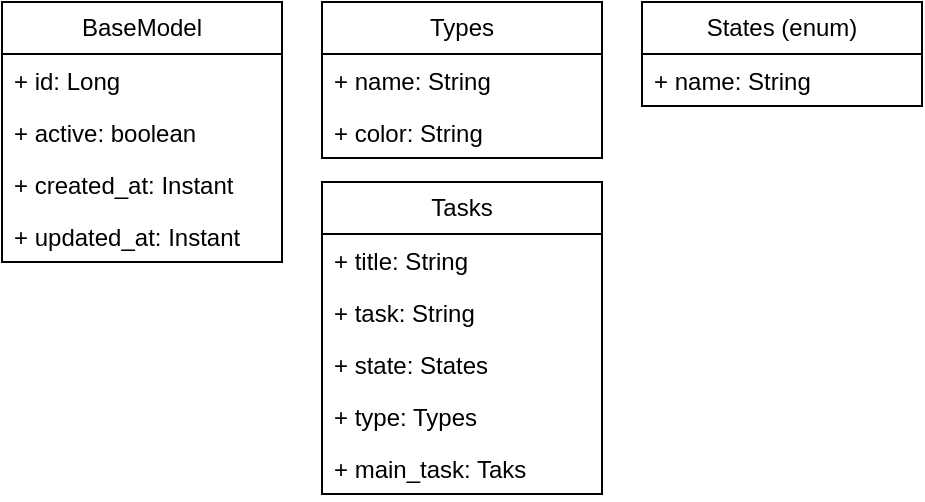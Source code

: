 <mxfile>
    <diagram id="Uzanq68bRqBX0padibnd" name="Modelos">
        <mxGraphModel dx="628" dy="537" grid="1" gridSize="10" guides="1" tooltips="1" connect="1" arrows="1" fold="1" page="1" pageScale="1" pageWidth="827" pageHeight="1169" math="0" shadow="0">
            <root>
                <mxCell id="0"/>
                <mxCell id="1" parent="0"/>
                <mxCell id="OoNhFvmzvK8pjTd6sbSY-1" value="BaseModel" style="swimlane;fontStyle=0;childLayout=stackLayout;horizontal=1;startSize=26;fillColor=none;horizontalStack=0;resizeParent=1;resizeParentMax=0;resizeLast=0;collapsible=1;marginBottom=0;whiteSpace=wrap;html=1;" vertex="1" parent="1">
                    <mxGeometry x="120" y="130" width="140" height="130" as="geometry"/>
                </mxCell>
                <mxCell id="OoNhFvmzvK8pjTd6sbSY-2" value="+ id: Long" style="text;strokeColor=none;fillColor=none;align=left;verticalAlign=top;spacingLeft=4;spacingRight=4;overflow=hidden;rotatable=0;points=[[0,0.5],[1,0.5]];portConstraint=eastwest;whiteSpace=wrap;html=1;" vertex="1" parent="OoNhFvmzvK8pjTd6sbSY-1">
                    <mxGeometry y="26" width="140" height="26" as="geometry"/>
                </mxCell>
                <mxCell id="OoNhFvmzvK8pjTd6sbSY-3" value="+ active: boolean" style="text;strokeColor=none;fillColor=none;align=left;verticalAlign=top;spacingLeft=4;spacingRight=4;overflow=hidden;rotatable=0;points=[[0,0.5],[1,0.5]];portConstraint=eastwest;whiteSpace=wrap;html=1;" vertex="1" parent="OoNhFvmzvK8pjTd6sbSY-1">
                    <mxGeometry y="52" width="140" height="26" as="geometry"/>
                </mxCell>
                <mxCell id="OoNhFvmzvK8pjTd6sbSY-4" value="+ created_at: Instant" style="text;strokeColor=none;fillColor=none;align=left;verticalAlign=top;spacingLeft=4;spacingRight=4;overflow=hidden;rotatable=0;points=[[0,0.5],[1,0.5]];portConstraint=eastwest;whiteSpace=wrap;html=1;" vertex="1" parent="OoNhFvmzvK8pjTd6sbSY-1">
                    <mxGeometry y="78" width="140" height="26" as="geometry"/>
                </mxCell>
                <mxCell id="OoNhFvmzvK8pjTd6sbSY-5" value="+ updated_at: Instant" style="text;strokeColor=none;fillColor=none;align=left;verticalAlign=top;spacingLeft=4;spacingRight=4;overflow=hidden;rotatable=0;points=[[0,0.5],[1,0.5]];portConstraint=eastwest;whiteSpace=wrap;html=1;" vertex="1" parent="OoNhFvmzvK8pjTd6sbSY-1">
                    <mxGeometry y="104" width="140" height="26" as="geometry"/>
                </mxCell>
                <mxCell id="OoNhFvmzvK8pjTd6sbSY-6" value="Types" style="swimlane;fontStyle=0;childLayout=stackLayout;horizontal=1;startSize=26;fillColor=none;horizontalStack=0;resizeParent=1;resizeParentMax=0;resizeLast=0;collapsible=1;marginBottom=0;whiteSpace=wrap;html=1;" vertex="1" parent="1">
                    <mxGeometry x="280" y="130" width="140" height="78" as="geometry"/>
                </mxCell>
                <mxCell id="OoNhFvmzvK8pjTd6sbSY-8" value="+ name: String" style="text;strokeColor=none;fillColor=none;align=left;verticalAlign=top;spacingLeft=4;spacingRight=4;overflow=hidden;rotatable=0;points=[[0,0.5],[1,0.5]];portConstraint=eastwest;whiteSpace=wrap;html=1;" vertex="1" parent="OoNhFvmzvK8pjTd6sbSY-6">
                    <mxGeometry y="26" width="140" height="26" as="geometry"/>
                </mxCell>
                <mxCell id="OoNhFvmzvK8pjTd6sbSY-9" value="+ color: String" style="text;strokeColor=none;fillColor=none;align=left;verticalAlign=top;spacingLeft=4;spacingRight=4;overflow=hidden;rotatable=0;points=[[0,0.5],[1,0.5]];portConstraint=eastwest;whiteSpace=wrap;html=1;" vertex="1" parent="OoNhFvmzvK8pjTd6sbSY-6">
                    <mxGeometry y="52" width="140" height="26" as="geometry"/>
                </mxCell>
                <mxCell id="OoNhFvmzvK8pjTd6sbSY-11" value="Tasks" style="swimlane;fontStyle=0;childLayout=stackLayout;horizontal=1;startSize=26;fillColor=none;horizontalStack=0;resizeParent=1;resizeParentMax=0;resizeLast=0;collapsible=1;marginBottom=0;whiteSpace=wrap;html=1;" vertex="1" parent="1">
                    <mxGeometry x="280" y="220" width="140" height="156" as="geometry"/>
                </mxCell>
                <mxCell id="OoNhFvmzvK8pjTd6sbSY-12" value="+ title: String" style="text;strokeColor=none;fillColor=none;align=left;verticalAlign=top;spacingLeft=4;spacingRight=4;overflow=hidden;rotatable=0;points=[[0,0.5],[1,0.5]];portConstraint=eastwest;whiteSpace=wrap;html=1;" vertex="1" parent="OoNhFvmzvK8pjTd6sbSY-11">
                    <mxGeometry y="26" width="140" height="26" as="geometry"/>
                </mxCell>
                <mxCell id="OoNhFvmzvK8pjTd6sbSY-17" value="+ task: String" style="text;strokeColor=none;fillColor=none;align=left;verticalAlign=top;spacingLeft=4;spacingRight=4;overflow=hidden;rotatable=0;points=[[0,0.5],[1,0.5]];portConstraint=eastwest;whiteSpace=wrap;html=1;" vertex="1" parent="OoNhFvmzvK8pjTd6sbSY-11">
                    <mxGeometry y="52" width="140" height="26" as="geometry"/>
                </mxCell>
                <mxCell id="OoNhFvmzvK8pjTd6sbSY-13" value="+ state: States" style="text;strokeColor=none;fillColor=none;align=left;verticalAlign=top;spacingLeft=4;spacingRight=4;overflow=hidden;rotatable=0;points=[[0,0.5],[1,0.5]];portConstraint=eastwest;whiteSpace=wrap;html=1;" vertex="1" parent="OoNhFvmzvK8pjTd6sbSY-11">
                    <mxGeometry y="78" width="140" height="26" as="geometry"/>
                </mxCell>
                <mxCell id="OoNhFvmzvK8pjTd6sbSY-16" value="+ type: Types" style="text;strokeColor=none;fillColor=none;align=left;verticalAlign=top;spacingLeft=4;spacingRight=4;overflow=hidden;rotatable=0;points=[[0,0.5],[1,0.5]];portConstraint=eastwest;whiteSpace=wrap;html=1;" vertex="1" parent="OoNhFvmzvK8pjTd6sbSY-11">
                    <mxGeometry y="104" width="140" height="26" as="geometry"/>
                </mxCell>
                <mxCell id="4CMT7UBi7jXNHh3UwbsE-1" value="+ main_task: Taks" style="text;strokeColor=none;fillColor=none;align=left;verticalAlign=top;spacingLeft=4;spacingRight=4;overflow=hidden;rotatable=0;points=[[0,0.5],[1,0.5]];portConstraint=eastwest;whiteSpace=wrap;html=1;" vertex="1" parent="OoNhFvmzvK8pjTd6sbSY-11">
                    <mxGeometry y="130" width="140" height="26" as="geometry"/>
                </mxCell>
                <mxCell id="OoNhFvmzvK8pjTd6sbSY-18" value="States (enum)" style="swimlane;fontStyle=0;childLayout=stackLayout;horizontal=1;startSize=26;fillColor=none;horizontalStack=0;resizeParent=1;resizeParentMax=0;resizeLast=0;collapsible=1;marginBottom=0;whiteSpace=wrap;html=1;" vertex="1" parent="1">
                    <mxGeometry x="440" y="130" width="140" height="52" as="geometry"/>
                </mxCell>
                <mxCell id="OoNhFvmzvK8pjTd6sbSY-19" value="+ name: String" style="text;strokeColor=none;fillColor=none;align=left;verticalAlign=top;spacingLeft=4;spacingRight=4;overflow=hidden;rotatable=0;points=[[0,0.5],[1,0.5]];portConstraint=eastwest;whiteSpace=wrap;html=1;" vertex="1" parent="OoNhFvmzvK8pjTd6sbSY-18">
                    <mxGeometry y="26" width="140" height="26" as="geometry"/>
                </mxCell>
            </root>
        </mxGraphModel>
    </diagram>
    <diagram id="JH81WGfVhjgkIr6Lflxx" name="Entidad Relacion">
        <mxGraphModel dx="628" dy="537" grid="1" gridSize="10" guides="1" tooltips="1" connect="1" arrows="1" fold="1" page="1" pageScale="1" pageWidth="827" pageHeight="1169" math="0" shadow="0">
            <root>
                <mxCell id="0"/>
                <mxCell id="1" parent="0"/>
                <mxCell id="XoPWZKB8Yw6qYJDNnYy3-1" value="Types" style="swimlane;fontStyle=0;childLayout=stackLayout;horizontal=1;startSize=26;fillColor=none;horizontalStack=0;resizeParent=1;resizeParentMax=0;resizeLast=0;collapsible=1;marginBottom=0;whiteSpace=wrap;html=1;" vertex="1" parent="1">
                    <mxGeometry x="100" y="110" width="140" height="78" as="geometry"/>
                </mxCell>
                <mxCell id="XoPWZKB8Yw6qYJDNnYy3-2" value="+ type_id: Long" style="text;strokeColor=none;fillColor=none;align=left;verticalAlign=top;spacingLeft=4;spacingRight=4;overflow=hidden;rotatable=0;points=[[0,0.5],[1,0.5]];portConstraint=eastwest;whiteSpace=wrap;html=1;" vertex="1" parent="XoPWZKB8Yw6qYJDNnYy3-1">
                    <mxGeometry y="26" width="140" height="26" as="geometry"/>
                </mxCell>
                <mxCell id="XoPWZKB8Yw6qYJDNnYy3-3" value="+ name: String" style="text;strokeColor=none;fillColor=none;align=left;verticalAlign=top;spacingLeft=4;spacingRight=4;overflow=hidden;rotatable=0;points=[[0,0.5],[1,0.5]];portConstraint=eastwest;whiteSpace=wrap;html=1;" vertex="1" parent="XoPWZKB8Yw6qYJDNnYy3-1">
                    <mxGeometry y="52" width="140" height="26" as="geometry"/>
                </mxCell>
                <mxCell id="XoPWZKB8Yw6qYJDNnYy3-4" value="Tasks" style="swimlane;fontStyle=0;childLayout=stackLayout;horizontal=1;startSize=26;fillColor=none;horizontalStack=0;resizeParent=1;resizeParentMax=0;resizeLast=0;collapsible=1;marginBottom=0;whiteSpace=wrap;html=1;" vertex="1" parent="1">
                    <mxGeometry x="340" y="100" width="140" height="156" as="geometry"/>
                </mxCell>
                <mxCell id="TNZxWTXfnzTci7XslOSU-2" style="edgeStyle=orthogonalEdgeStyle;html=1;exitX=1;exitY=0.5;exitDx=0;exitDy=0;entryX=1;entryY=0.5;entryDx=0;entryDy=0;endArrow=ERmany;endFill=0;startArrow=ERone;startFill=0;" edge="1" parent="XoPWZKB8Yw6qYJDNnYy3-4" source="XoPWZKB8Yw6qYJDNnYy3-5" target="TNZxWTXfnzTci7XslOSU-1">
                    <mxGeometry relative="1" as="geometry">
                        <Array as="points">
                            <mxPoint x="190" y="39"/>
                            <mxPoint x="190" y="143"/>
                        </Array>
                    </mxGeometry>
                </mxCell>
                <mxCell id="XoPWZKB8Yw6qYJDNnYy3-5" value="+ task_id: Long" style="text;strokeColor=none;fillColor=none;align=left;verticalAlign=top;spacingLeft=4;spacingRight=4;overflow=hidden;rotatable=0;points=[[0,0.5],[1,0.5]];portConstraint=eastwest;whiteSpace=wrap;html=1;" vertex="1" parent="XoPWZKB8Yw6qYJDNnYy3-4">
                    <mxGeometry y="26" width="140" height="26" as="geometry"/>
                </mxCell>
                <mxCell id="XoPWZKB8Yw6qYJDNnYy3-6" value="+ title: String" style="text;strokeColor=none;fillColor=none;align=left;verticalAlign=top;spacingLeft=4;spacingRight=4;overflow=hidden;rotatable=0;points=[[0,0.5],[1,0.5]];portConstraint=eastwest;whiteSpace=wrap;html=1;" vertex="1" parent="XoPWZKB8Yw6qYJDNnYy3-4">
                    <mxGeometry y="52" width="140" height="26" as="geometry"/>
                </mxCell>
                <mxCell id="z8RqE-lagC0LwQNjO4hN-1" value="+ type_id: Long" style="text;strokeColor=none;fillColor=none;align=left;verticalAlign=top;spacingLeft=4;spacingRight=4;overflow=hidden;rotatable=0;points=[[0,0.5],[1,0.5]];portConstraint=eastwest;whiteSpace=wrap;html=1;" vertex="1" parent="XoPWZKB8Yw6qYJDNnYy3-4">
                    <mxGeometry y="78" width="140" height="26" as="geometry"/>
                </mxCell>
                <mxCell id="z8RqE-lagC0LwQNjO4hN-2" value="+ state_id: Long" style="text;strokeColor=none;fillColor=none;align=left;verticalAlign=top;spacingLeft=4;spacingRight=4;overflow=hidden;rotatable=0;points=[[0,0.5],[1,0.5]];portConstraint=eastwest;whiteSpace=wrap;html=1;" vertex="1" parent="XoPWZKB8Yw6qYJDNnYy3-4">
                    <mxGeometry y="104" width="140" height="26" as="geometry"/>
                </mxCell>
                <mxCell id="TNZxWTXfnzTci7XslOSU-1" value="+ main_task: Long" style="text;strokeColor=none;fillColor=none;align=left;verticalAlign=top;spacingLeft=4;spacingRight=4;overflow=hidden;rotatable=0;points=[[0,0.5],[1,0.5]];portConstraint=eastwest;whiteSpace=wrap;html=1;" vertex="1" parent="XoPWZKB8Yw6qYJDNnYy3-4">
                    <mxGeometry y="130" width="140" height="26" as="geometry"/>
                </mxCell>
                <mxCell id="XoPWZKB8Yw6qYJDNnYy3-7" value="States" style="swimlane;fontStyle=0;childLayout=stackLayout;horizontal=1;startSize=26;fillColor=none;horizontalStack=0;resizeParent=1;resizeParentMax=0;resizeLast=0;collapsible=1;marginBottom=0;whiteSpace=wrap;html=1;" vertex="1" parent="1">
                    <mxGeometry x="100" y="230" width="140" height="78" as="geometry"/>
                </mxCell>
                <mxCell id="XoPWZKB8Yw6qYJDNnYy3-8" value="+ type_id: Long" style="text;strokeColor=none;fillColor=none;align=left;verticalAlign=top;spacingLeft=4;spacingRight=4;overflow=hidden;rotatable=0;points=[[0,0.5],[1,0.5]];portConstraint=eastwest;whiteSpace=wrap;html=1;" vertex="1" parent="XoPWZKB8Yw6qYJDNnYy3-7">
                    <mxGeometry y="26" width="140" height="26" as="geometry"/>
                </mxCell>
                <mxCell id="XoPWZKB8Yw6qYJDNnYy3-9" value="+ name: String" style="text;strokeColor=none;fillColor=none;align=left;verticalAlign=top;spacingLeft=4;spacingRight=4;overflow=hidden;rotatable=0;points=[[0,0.5],[1,0.5]];portConstraint=eastwest;whiteSpace=wrap;html=1;" vertex="1" parent="XoPWZKB8Yw6qYJDNnYy3-7">
                    <mxGeometry y="52" width="140" height="26" as="geometry"/>
                </mxCell>
                <mxCell id="z8RqE-lagC0LwQNjO4hN-3" style="edgeStyle=elbowEdgeStyle;html=1;exitX=1;exitY=0.5;exitDx=0;exitDy=0;entryX=0;entryY=0.5;entryDx=0;entryDy=0;endArrow=ERmany;endFill=0;startArrow=ERone;startFill=0;" edge="1" parent="1" source="XoPWZKB8Yw6qYJDNnYy3-2" target="z8RqE-lagC0LwQNjO4hN-1">
                    <mxGeometry relative="1" as="geometry"/>
                </mxCell>
                <mxCell id="z8RqE-lagC0LwQNjO4hN-4" style="edgeStyle=orthogonalEdgeStyle;html=1;exitX=1;exitY=0.5;exitDx=0;exitDy=0;entryX=0;entryY=0.5;entryDx=0;entryDy=0;startArrow=ERone;startFill=0;endArrow=ERmany;endFill=0;" edge="1" parent="1" source="XoPWZKB8Yw6qYJDNnYy3-8" target="z8RqE-lagC0LwQNjO4hN-2">
                    <mxGeometry relative="1" as="geometry"/>
                </mxCell>
            </root>
        </mxGraphModel>
    </diagram>
    <diagram id="THbspCa6HvkGqJZtlhcS" name="UML">
        <mxGraphModel dx="739" dy="632" grid="1" gridSize="10" guides="1" tooltips="1" connect="1" arrows="0" fold="1" page="1" pageScale="1" pageWidth="827" pageHeight="1169" math="0" shadow="0">
            <root>
                <mxCell id="0"/>
                <mxCell id="1" parent="0"/>
                <mxCell id="MRzZQE6ct8CQt-4jT-ZQ-4" style="edgeStyle=none;html=1;entryX=0.5;entryY=0;entryDx=0;entryDy=0;" edge="1" parent="1" source="0XaRba8zZlwJzsF4iT4E-4" target="2ELinqS9EqbDJKQmBjNK-9">
                    <mxGeometry relative="1" as="geometry"/>
                </mxCell>
                <mxCell id="MRzZQE6ct8CQt-4jT-ZQ-5" style="edgeStyle=none;html=1;exitX=0.509;exitY=1.045;exitDx=0;exitDy=0;entryX=0.5;entryY=0;entryDx=0;entryDy=0;exitPerimeter=0;" edge="1" parent="1" source="0XaRba8zZlwJzsF4iT4E-4" target="2ELinqS9EqbDJKQmBjNK-1">
                    <mxGeometry relative="1" as="geometry"/>
                </mxCell>
                <mxCell id="0XaRba8zZlwJzsF4iT4E-1" value="BaseModel" style="swimlane;fontStyle=1;align=center;verticalAlign=top;childLayout=stackLayout;horizontal=1;startSize=26;horizontalStack=0;resizeParent=1;resizeParentMax=0;resizeLast=0;collapsible=1;marginBottom=0;whiteSpace=wrap;html=1;" vertex="1" parent="1">
                    <mxGeometry x="40" y="40" width="160" height="164" as="geometry"/>
                </mxCell>
                <mxCell id="0XaRba8zZlwJzsF4iT4E-2" value="+ id: Long" style="text;strokeColor=none;fillColor=none;align=left;verticalAlign=top;spacingLeft=4;spacingRight=4;overflow=hidden;rotatable=0;points=[[0,0.5],[1,0.5]];portConstraint=eastwest;whiteSpace=wrap;html=1;" vertex="1" parent="0XaRba8zZlwJzsF4iT4E-1">
                    <mxGeometry y="26" width="160" height="26" as="geometry"/>
                </mxCell>
                <mxCell id="D6Uy7PeUGNIVbx7IEeMf-1" value="+ active: boolean" style="text;strokeColor=none;fillColor=none;align=left;verticalAlign=top;spacingLeft=4;spacingRight=4;overflow=hidden;rotatable=0;points=[[0,0.5],[1,0.5]];portConstraint=eastwest;whiteSpace=wrap;html=1;" vertex="1" parent="0XaRba8zZlwJzsF4iT4E-1">
                    <mxGeometry y="52" width="160" height="26" as="geometry"/>
                </mxCell>
                <mxCell id="D6Uy7PeUGNIVbx7IEeMf-2" value="&lt;span style=&quot;color: rgb(0, 0, 0);&quot;&gt;+ created_at: Instant&lt;/span&gt;" style="text;strokeColor=none;fillColor=none;align=left;verticalAlign=top;spacingLeft=4;spacingRight=4;overflow=hidden;rotatable=0;points=[[0,0.5],[1,0.5]];portConstraint=eastwest;whiteSpace=wrap;html=1;" vertex="1" parent="0XaRba8zZlwJzsF4iT4E-1">
                    <mxGeometry y="78" width="160" height="26" as="geometry"/>
                </mxCell>
                <mxCell id="u17aXuDPXuNu995_57n4-1" value="&lt;span style=&quot;color: rgb(0, 0, 0);&quot;&gt;+ updated_at: Instant&lt;/span&gt;" style="text;strokeColor=none;fillColor=none;align=left;verticalAlign=top;spacingLeft=4;spacingRight=4;overflow=hidden;rotatable=0;points=[[0,0.5],[1,0.5]];portConstraint=eastwest;whiteSpace=wrap;html=1;" vertex="1" parent="0XaRba8zZlwJzsF4iT4E-1">
                    <mxGeometry y="104" width="160" height="26" as="geometry"/>
                </mxCell>
                <mxCell id="0XaRba8zZlwJzsF4iT4E-3" value="" style="line;strokeWidth=1;fillColor=none;align=left;verticalAlign=middle;spacingTop=-1;spacingLeft=3;spacingRight=3;rotatable=0;labelPosition=right;points=[];portConstraint=eastwest;strokeColor=inherit;" vertex="1" parent="0XaRba8zZlwJzsF4iT4E-1">
                    <mxGeometry y="130" width="160" height="8" as="geometry"/>
                </mxCell>
                <mxCell id="0XaRba8zZlwJzsF4iT4E-4" value="+ methods" style="text;strokeColor=none;fillColor=none;align=left;verticalAlign=top;spacingLeft=4;spacingRight=4;overflow=hidden;rotatable=0;points=[[0,0.5],[1,0.5]];portConstraint=eastwest;whiteSpace=wrap;html=1;" vertex="1" parent="0XaRba8zZlwJzsF4iT4E-1">
                    <mxGeometry y="138" width="160" height="26" as="geometry"/>
                </mxCell>
                <mxCell id="2ELinqS9EqbDJKQmBjNK-1" value="Types" style="swimlane;fontStyle=1;align=center;verticalAlign=top;childLayout=stackLayout;horizontal=1;startSize=26;horizontalStack=0;resizeParent=1;resizeParentMax=0;resizeLast=0;collapsible=1;marginBottom=0;whiteSpace=wrap;html=1;" vertex="1" parent="1">
                    <mxGeometry x="280" y="320" width="160" height="112" as="geometry"/>
                </mxCell>
                <mxCell id="2ELinqS9EqbDJKQmBjNK-2" value="+ name: String" style="text;strokeColor=none;fillColor=none;align=left;verticalAlign=top;spacingLeft=4;spacingRight=4;overflow=hidden;rotatable=0;points=[[0,0.5],[1,0.5]];portConstraint=eastwest;whiteSpace=wrap;html=1;" vertex="1" parent="2ELinqS9EqbDJKQmBjNK-1">
                    <mxGeometry y="26" width="160" height="26" as="geometry"/>
                </mxCell>
                <mxCell id="odsgdMDzCPfLj9dKztwq-1" value="+ color: String" style="text;strokeColor=none;fillColor=none;align=left;verticalAlign=top;spacingLeft=4;spacingRight=4;overflow=hidden;rotatable=0;points=[[0,0.5],[1,0.5]];portConstraint=eastwest;whiteSpace=wrap;html=1;" vertex="1" parent="2ELinqS9EqbDJKQmBjNK-1">
                    <mxGeometry y="52" width="160" height="26" as="geometry"/>
                </mxCell>
                <mxCell id="2ELinqS9EqbDJKQmBjNK-6" value="" style="line;strokeWidth=1;fillColor=none;align=left;verticalAlign=middle;spacingTop=-1;spacingLeft=3;spacingRight=3;rotatable=0;labelPosition=right;points=[];portConstraint=eastwest;strokeColor=inherit;" vertex="1" parent="2ELinqS9EqbDJKQmBjNK-1">
                    <mxGeometry y="78" width="160" height="8" as="geometry"/>
                </mxCell>
                <mxCell id="2ELinqS9EqbDJKQmBjNK-7" value="+ methods" style="text;strokeColor=none;fillColor=none;align=left;verticalAlign=top;spacingLeft=4;spacingRight=4;overflow=hidden;rotatable=0;points=[[0,0.5],[1,0.5]];portConstraint=eastwest;whiteSpace=wrap;html=1;" vertex="1" parent="2ELinqS9EqbDJKQmBjNK-1">
                    <mxGeometry y="86" width="160" height="26" as="geometry"/>
                </mxCell>
                <mxCell id="2ELinqS9EqbDJKQmBjNK-9" value="Taks" style="swimlane;fontStyle=1;align=center;verticalAlign=top;childLayout=stackLayout;horizontal=1;startSize=26;horizontalStack=0;resizeParent=1;resizeParentMax=0;resizeLast=0;collapsible=1;marginBottom=0;whiteSpace=wrap;html=1;" vertex="1" parent="1">
                    <mxGeometry x="40" y="320" width="160" height="190" as="geometry"/>
                </mxCell>
                <mxCell id="2ELinqS9EqbDJKQmBjNK-11" value="+ title: String" style="text;strokeColor=none;fillColor=none;align=left;verticalAlign=top;spacingLeft=4;spacingRight=4;overflow=hidden;rotatable=0;points=[[0,0.5],[1,0.5]];portConstraint=eastwest;whiteSpace=wrap;html=1;" vertex="1" parent="2ELinqS9EqbDJKQmBjNK-9">
                    <mxGeometry y="26" width="160" height="26" as="geometry"/>
                </mxCell>
                <mxCell id="Dbps8b85zH4Ct6tVEyOW-1" value="+ task: String" style="text;strokeColor=none;fillColor=none;align=left;verticalAlign=top;spacingLeft=4;spacingRight=4;overflow=hidden;rotatable=0;points=[[0,0.5],[1,0.5]];portConstraint=eastwest;whiteSpace=wrap;html=1;" vertex="1" parent="2ELinqS9EqbDJKQmBjNK-9">
                    <mxGeometry y="52" width="160" height="26" as="geometry"/>
                </mxCell>
                <mxCell id="Wk51VJT28yPPFmaaiO7Q-1" value="+ state: States" style="text;strokeColor=none;fillColor=none;align=left;verticalAlign=top;spacingLeft=4;spacingRight=4;overflow=hidden;rotatable=0;points=[[0,0.5],[1,0.5]];portConstraint=eastwest;whiteSpace=wrap;html=1;" vertex="1" parent="2ELinqS9EqbDJKQmBjNK-9">
                    <mxGeometry y="78" width="160" height="26" as="geometry"/>
                </mxCell>
                <mxCell id="Wk51VJT28yPPFmaaiO7Q-2" value="+ type: Types" style="text;strokeColor=none;fillColor=none;align=left;verticalAlign=top;spacingLeft=4;spacingRight=4;overflow=hidden;rotatable=0;points=[[0,0.5],[1,0.5]];portConstraint=eastwest;whiteSpace=wrap;html=1;" vertex="1" parent="2ELinqS9EqbDJKQmBjNK-9">
                    <mxGeometry y="104" width="160" height="26" as="geometry"/>
                </mxCell>
                <mxCell id="pWlDG0CZAEMfLP7TqjjI-1" value="&lt;span style=&quot;color: rgb(0, 0, 0);&quot;&gt;+ main_task: Taks&lt;/span&gt;" style="text;strokeColor=none;fillColor=none;align=left;verticalAlign=top;spacingLeft=4;spacingRight=4;overflow=hidden;rotatable=0;points=[[0,0.5],[1,0.5]];portConstraint=eastwest;whiteSpace=wrap;html=1;" vertex="1" parent="2ELinqS9EqbDJKQmBjNK-9">
                    <mxGeometry y="130" width="160" height="26" as="geometry"/>
                </mxCell>
                <mxCell id="2ELinqS9EqbDJKQmBjNK-14" value="" style="line;strokeWidth=1;fillColor=none;align=left;verticalAlign=middle;spacingTop=-1;spacingLeft=3;spacingRight=3;rotatable=0;labelPosition=right;points=[];portConstraint=eastwest;strokeColor=inherit;" vertex="1" parent="2ELinqS9EqbDJKQmBjNK-9">
                    <mxGeometry y="156" width="160" height="8" as="geometry"/>
                </mxCell>
                <mxCell id="2ELinqS9EqbDJKQmBjNK-15" value="+ methods" style="text;strokeColor=none;fillColor=none;align=left;verticalAlign=top;spacingLeft=4;spacingRight=4;overflow=hidden;rotatable=0;points=[[0,0.5],[1,0.5]];portConstraint=eastwest;whiteSpace=wrap;html=1;" vertex="1" parent="2ELinqS9EqbDJKQmBjNK-9">
                    <mxGeometry y="164" width="160" height="26" as="geometry"/>
                </mxCell>
            </root>
        </mxGraphModel>
    </diagram>
</mxfile>